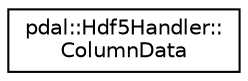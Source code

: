 digraph "Graphical Class Hierarchy"
{
  edge [fontname="Helvetica",fontsize="10",labelfontname="Helvetica",labelfontsize="10"];
  node [fontname="Helvetica",fontsize="10",shape=record];
  rankdir="LR";
  Node1 [label="pdal::Hdf5Handler::\lColumnData",height=0.2,width=0.4,color="black", fillcolor="white", style="filled",URL="$structpdal_1_1Hdf5Handler_1_1ColumnData.html"];
}

